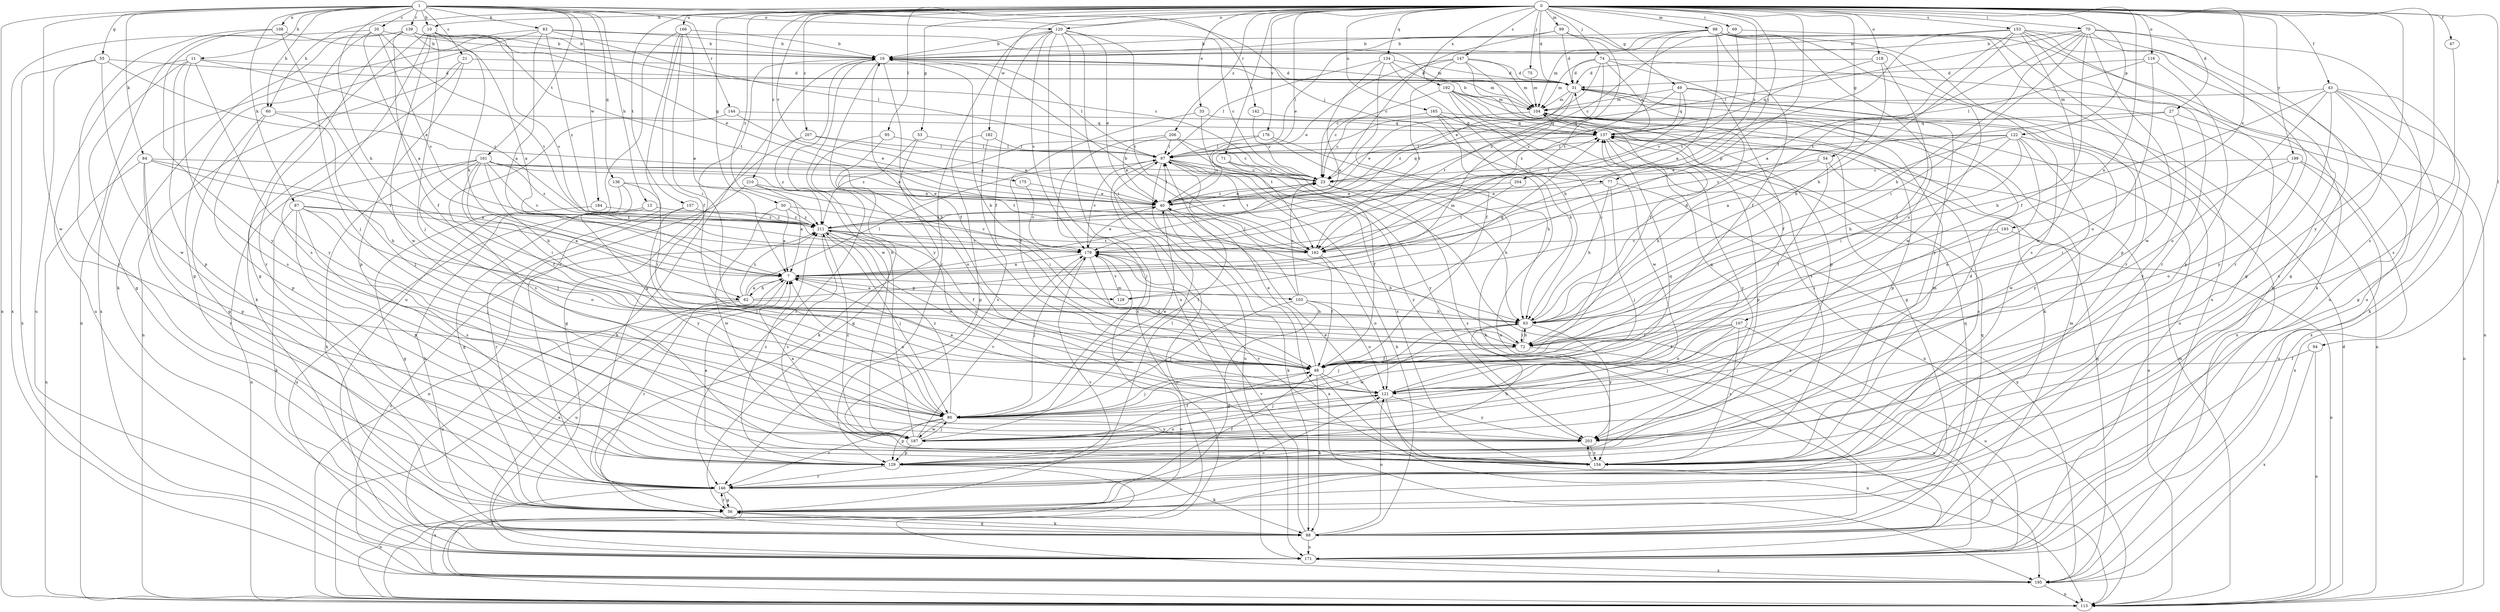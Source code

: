 strict digraph  {
0;
1;
7;
10;
11;
13;
16;
20;
21;
23;
27;
31;
33;
40;
43;
47;
48;
49;
50;
53;
54;
55;
56;
60;
62;
63;
69;
70;
71;
72;
74;
75;
77;
80;
83;
84;
87;
88;
94;
95;
97;
98;
99;
103;
104;
107;
108;
113;
116;
118;
120;
121;
122;
128;
129;
134;
136;
137;
139;
142;
144;
146;
147;
153;
154;
157;
161;
162;
165;
166;
171;
175;
176;
179;
182;
184;
187;
192;
193;
195;
199;
203;
204;
206;
207;
210;
211;
0 -> 10  [label=b];
0 -> 27  [label=d];
0 -> 31  [label=d];
0 -> 33  [label=e];
0 -> 40  [label=e];
0 -> 43  [label=f];
0 -> 47  [label=f];
0 -> 49  [label=g];
0 -> 50  [label=g];
0 -> 53  [label=g];
0 -> 54  [label=g];
0 -> 60  [label=h];
0 -> 69  [label=i];
0 -> 70  [label=i];
0 -> 71  [label=i];
0 -> 74  [label=j];
0 -> 75  [label=j];
0 -> 77  [label=j];
0 -> 94  [label=l];
0 -> 95  [label=l];
0 -> 98  [label=m];
0 -> 99  [label=m];
0 -> 107  [label=n];
0 -> 116  [label=o];
0 -> 118  [label=o];
0 -> 120  [label=o];
0 -> 122  [label=p];
0 -> 128  [label=p];
0 -> 134  [label=q];
0 -> 147  [label=s];
0 -> 153  [label=s];
0 -> 154  [label=s];
0 -> 157  [label=t];
0 -> 165  [label=u];
0 -> 166  [label=u];
0 -> 175  [label=v];
0 -> 176  [label=v];
0 -> 182  [label=w];
0 -> 192  [label=x];
0 -> 193  [label=x];
0 -> 199  [label=y];
0 -> 203  [label=y];
0 -> 204  [label=z];
0 -> 206  [label=z];
0 -> 207  [label=z];
0 -> 210  [label=z];
0 -> 211  [label=z];
1 -> 10  [label=b];
1 -> 11  [label=b];
1 -> 13  [label=b];
1 -> 20  [label=c];
1 -> 21  [label=c];
1 -> 55  [label=g];
1 -> 60  [label=h];
1 -> 62  [label=h];
1 -> 77  [label=j];
1 -> 83  [label=k];
1 -> 84  [label=k];
1 -> 87  [label=k];
1 -> 108  [label=n];
1 -> 113  [label=n];
1 -> 120  [label=o];
1 -> 136  [label=q];
1 -> 139  [label=r];
1 -> 142  [label=r];
1 -> 144  [label=r];
1 -> 161  [label=t];
1 -> 184  [label=w];
1 -> 187  [label=w];
7 -> 62  [label=h];
7 -> 103  [label=m];
7 -> 128  [label=p];
7 -> 171  [label=u];
10 -> 16  [label=b];
10 -> 56  [label=g];
10 -> 62  [label=h];
10 -> 80  [label=j];
10 -> 154  [label=s];
10 -> 179  [label=v];
10 -> 187  [label=w];
11 -> 31  [label=d];
11 -> 56  [label=g];
11 -> 129  [label=p];
11 -> 154  [label=s];
11 -> 171  [label=u];
11 -> 203  [label=y];
11 -> 211  [label=z];
13 -> 171  [label=u];
13 -> 203  [label=y];
13 -> 211  [label=z];
16 -> 31  [label=d];
16 -> 48  [label=f];
16 -> 56  [label=g];
16 -> 97  [label=l];
16 -> 187  [label=w];
16 -> 203  [label=y];
20 -> 7  [label=a];
20 -> 16  [label=b];
20 -> 80  [label=j];
20 -> 162  [label=t];
20 -> 179  [label=v];
20 -> 195  [label=x];
21 -> 31  [label=d];
21 -> 88  [label=k];
21 -> 113  [label=n];
21 -> 129  [label=p];
23 -> 40  [label=e];
23 -> 63  [label=h];
23 -> 137  [label=q];
23 -> 154  [label=s];
27 -> 113  [label=n];
27 -> 137  [label=q];
27 -> 179  [label=v];
27 -> 203  [label=y];
31 -> 104  [label=m];
31 -> 162  [label=t];
31 -> 171  [label=u];
31 -> 195  [label=x];
31 -> 211  [label=z];
33 -> 48  [label=f];
33 -> 137  [label=q];
33 -> 162  [label=t];
40 -> 23  [label=c];
40 -> 88  [label=k];
40 -> 97  [label=l];
40 -> 195  [label=x];
40 -> 211  [label=z];
43 -> 56  [label=g];
43 -> 63  [label=h];
43 -> 88  [label=k];
43 -> 104  [label=m];
43 -> 121  [label=o];
43 -> 154  [label=s];
43 -> 195  [label=x];
43 -> 203  [label=y];
47 -> 154  [label=s];
48 -> 16  [label=b];
48 -> 40  [label=e];
48 -> 80  [label=j];
48 -> 88  [label=k];
48 -> 113  [label=n];
48 -> 121  [label=o];
49 -> 48  [label=f];
49 -> 104  [label=m];
49 -> 113  [label=n];
49 -> 137  [label=q];
49 -> 162  [label=t];
49 -> 211  [label=z];
50 -> 7  [label=a];
50 -> 179  [label=v];
50 -> 187  [label=w];
50 -> 211  [label=z];
53 -> 56  [label=g];
53 -> 88  [label=k];
53 -> 97  [label=l];
54 -> 23  [label=c];
54 -> 48  [label=f];
54 -> 63  [label=h];
54 -> 154  [label=s];
55 -> 31  [label=d];
55 -> 40  [label=e];
55 -> 171  [label=u];
55 -> 187  [label=w];
55 -> 195  [label=x];
56 -> 88  [label=k];
56 -> 121  [label=o];
56 -> 137  [label=q];
56 -> 146  [label=r];
56 -> 179  [label=v];
60 -> 56  [label=g];
60 -> 80  [label=j];
60 -> 129  [label=p];
60 -> 137  [label=q];
62 -> 7  [label=a];
62 -> 63  [label=h];
62 -> 97  [label=l];
62 -> 104  [label=m];
62 -> 146  [label=r];
62 -> 171  [label=u];
62 -> 211  [label=z];
63 -> 31  [label=d];
63 -> 72  [label=i];
63 -> 80  [label=j];
63 -> 187  [label=w];
63 -> 203  [label=y];
69 -> 16  [label=b];
69 -> 23  [label=c];
69 -> 88  [label=k];
69 -> 179  [label=v];
70 -> 16  [label=b];
70 -> 48  [label=f];
70 -> 56  [label=g];
70 -> 63  [label=h];
70 -> 72  [label=i];
70 -> 97  [label=l];
70 -> 146  [label=r];
70 -> 162  [label=t];
70 -> 171  [label=u];
70 -> 187  [label=w];
71 -> 23  [label=c];
71 -> 48  [label=f];
71 -> 195  [label=x];
72 -> 16  [label=b];
72 -> 48  [label=f];
72 -> 63  [label=h];
72 -> 171  [label=u];
74 -> 31  [label=d];
74 -> 40  [label=e];
74 -> 104  [label=m];
74 -> 113  [label=n];
74 -> 137  [label=q];
74 -> 203  [label=y];
74 -> 211  [label=z];
75 -> 104  [label=m];
77 -> 40  [label=e];
77 -> 63  [label=h];
77 -> 80  [label=j];
77 -> 195  [label=x];
80 -> 7  [label=a];
80 -> 40  [label=e];
80 -> 129  [label=p];
80 -> 137  [label=q];
80 -> 146  [label=r];
80 -> 187  [label=w];
80 -> 203  [label=y];
80 -> 211  [label=z];
83 -> 7  [label=a];
83 -> 16  [label=b];
83 -> 56  [label=g];
83 -> 97  [label=l];
83 -> 104  [label=m];
83 -> 195  [label=x];
83 -> 211  [label=z];
84 -> 7  [label=a];
84 -> 23  [label=c];
84 -> 63  [label=h];
84 -> 113  [label=n];
84 -> 129  [label=p];
84 -> 146  [label=r];
87 -> 7  [label=a];
87 -> 80  [label=j];
87 -> 88  [label=k];
87 -> 121  [label=o];
87 -> 129  [label=p];
87 -> 154  [label=s];
87 -> 211  [label=z];
88 -> 56  [label=g];
88 -> 104  [label=m];
88 -> 121  [label=o];
88 -> 137  [label=q];
88 -> 171  [label=u];
88 -> 179  [label=v];
94 -> 48  [label=f];
94 -> 113  [label=n];
94 -> 195  [label=x];
95 -> 97  [label=l];
95 -> 121  [label=o];
95 -> 146  [label=r];
97 -> 23  [label=c];
97 -> 88  [label=k];
97 -> 113  [label=n];
97 -> 154  [label=s];
97 -> 162  [label=t];
97 -> 171  [label=u];
97 -> 179  [label=v];
97 -> 203  [label=y];
98 -> 7  [label=a];
98 -> 16  [label=b];
98 -> 48  [label=f];
98 -> 97  [label=l];
98 -> 104  [label=m];
98 -> 121  [label=o];
98 -> 146  [label=r];
98 -> 154  [label=s];
98 -> 162  [label=t];
98 -> 171  [label=u];
98 -> 187  [label=w];
99 -> 16  [label=b];
99 -> 23  [label=c];
99 -> 31  [label=d];
99 -> 129  [label=p];
99 -> 179  [label=v];
103 -> 23  [label=c];
103 -> 56  [label=g];
103 -> 63  [label=h];
103 -> 80  [label=j];
103 -> 97  [label=l];
103 -> 121  [label=o];
104 -> 16  [label=b];
104 -> 40  [label=e];
104 -> 129  [label=p];
104 -> 137  [label=q];
107 -> 48  [label=f];
107 -> 72  [label=i];
107 -> 80  [label=j];
107 -> 121  [label=o];
107 -> 154  [label=s];
107 -> 171  [label=u];
108 -> 16  [label=b];
108 -> 48  [label=f];
108 -> 146  [label=r];
108 -> 203  [label=y];
113 -> 16  [label=b];
113 -> 31  [label=d];
113 -> 104  [label=m];
113 -> 179  [label=v];
116 -> 31  [label=d];
116 -> 97  [label=l];
116 -> 121  [label=o];
116 -> 129  [label=p];
118 -> 31  [label=d];
118 -> 48  [label=f];
118 -> 63  [label=h];
118 -> 137  [label=q];
120 -> 16  [label=b];
120 -> 23  [label=c];
120 -> 40  [label=e];
120 -> 48  [label=f];
120 -> 72  [label=i];
120 -> 146  [label=r];
120 -> 162  [label=t];
120 -> 171  [label=u];
120 -> 179  [label=v];
120 -> 195  [label=x];
121 -> 7  [label=a];
121 -> 80  [label=j];
121 -> 113  [label=n];
121 -> 137  [label=q];
121 -> 203  [label=y];
121 -> 211  [label=z];
122 -> 7  [label=a];
122 -> 40  [label=e];
122 -> 63  [label=h];
122 -> 72  [label=i];
122 -> 97  [label=l];
122 -> 121  [label=o];
122 -> 187  [label=w];
122 -> 203  [label=y];
128 -> 7  [label=a];
128 -> 137  [label=q];
128 -> 179  [label=v];
129 -> 7  [label=a];
129 -> 63  [label=h];
129 -> 88  [label=k];
129 -> 121  [label=o];
129 -> 146  [label=r];
129 -> 195  [label=x];
129 -> 211  [label=z];
134 -> 7  [label=a];
134 -> 31  [label=d];
134 -> 48  [label=f];
134 -> 63  [label=h];
134 -> 97  [label=l];
134 -> 104  [label=m];
136 -> 40  [label=e];
136 -> 56  [label=g];
136 -> 72  [label=i];
136 -> 88  [label=k];
137 -> 97  [label=l];
137 -> 113  [label=n];
137 -> 129  [label=p];
137 -> 203  [label=y];
139 -> 7  [label=a];
139 -> 16  [label=b];
139 -> 23  [label=c];
139 -> 40  [label=e];
139 -> 48  [label=f];
139 -> 88  [label=k];
139 -> 113  [label=n];
139 -> 146  [label=r];
139 -> 162  [label=t];
142 -> 23  [label=c];
142 -> 137  [label=q];
144 -> 40  [label=e];
144 -> 137  [label=q];
144 -> 154  [label=s];
146 -> 48  [label=f];
146 -> 56  [label=g];
146 -> 97  [label=l];
146 -> 113  [label=n];
146 -> 195  [label=x];
147 -> 23  [label=c];
147 -> 31  [label=d];
147 -> 40  [label=e];
147 -> 48  [label=f];
147 -> 104  [label=m];
147 -> 129  [label=p];
147 -> 162  [label=t];
153 -> 7  [label=a];
153 -> 16  [label=b];
153 -> 56  [label=g];
153 -> 63  [label=h];
153 -> 88  [label=k];
153 -> 146  [label=r];
153 -> 162  [label=t];
153 -> 171  [label=u];
153 -> 187  [label=w];
154 -> 31  [label=d];
154 -> 40  [label=e];
154 -> 104  [label=m];
154 -> 179  [label=v];
154 -> 203  [label=y];
157 -> 80  [label=j];
157 -> 146  [label=r];
157 -> 211  [label=z];
161 -> 23  [label=c];
161 -> 40  [label=e];
161 -> 48  [label=f];
161 -> 63  [label=h];
161 -> 72  [label=i];
161 -> 80  [label=j];
161 -> 88  [label=k];
161 -> 113  [label=n];
161 -> 162  [label=t];
161 -> 179  [label=v];
161 -> 211  [label=z];
162 -> 16  [label=b];
162 -> 48  [label=f];
162 -> 121  [label=o];
165 -> 23  [label=c];
165 -> 63  [label=h];
165 -> 113  [label=n];
165 -> 137  [label=q];
165 -> 171  [label=u];
166 -> 7  [label=a];
166 -> 16  [label=b];
166 -> 48  [label=f];
166 -> 72  [label=i];
166 -> 146  [label=r];
166 -> 171  [label=u];
171 -> 7  [label=a];
171 -> 195  [label=x];
175 -> 40  [label=e];
175 -> 179  [label=v];
176 -> 63  [label=h];
176 -> 88  [label=k];
176 -> 97  [label=l];
176 -> 211  [label=z];
179 -> 7  [label=a];
179 -> 40  [label=e];
179 -> 48  [label=f];
179 -> 63  [label=h];
179 -> 80  [label=j];
182 -> 97  [label=l];
182 -> 129  [label=p];
182 -> 154  [label=s];
184 -> 56  [label=g];
184 -> 211  [label=z];
187 -> 7  [label=a];
187 -> 16  [label=b];
187 -> 48  [label=f];
187 -> 80  [label=j];
187 -> 97  [label=l];
187 -> 129  [label=p];
187 -> 179  [label=v];
187 -> 211  [label=z];
192 -> 23  [label=c];
192 -> 56  [label=g];
192 -> 72  [label=i];
192 -> 88  [label=k];
192 -> 104  [label=m];
192 -> 154  [label=s];
192 -> 187  [label=w];
193 -> 72  [label=i];
193 -> 113  [label=n];
193 -> 179  [label=v];
195 -> 113  [label=n];
195 -> 137  [label=q];
195 -> 211  [label=z];
199 -> 23  [label=c];
199 -> 72  [label=i];
199 -> 121  [label=o];
199 -> 171  [label=u];
199 -> 195  [label=x];
203 -> 154  [label=s];
204 -> 40  [label=e];
204 -> 162  [label=t];
206 -> 23  [label=c];
206 -> 40  [label=e];
206 -> 80  [label=j];
206 -> 97  [label=l];
206 -> 203  [label=y];
207 -> 40  [label=e];
207 -> 56  [label=g];
207 -> 97  [label=l];
207 -> 211  [label=z];
210 -> 7  [label=a];
210 -> 40  [label=e];
210 -> 72  [label=i];
210 -> 113  [label=n];
211 -> 23  [label=c];
211 -> 48  [label=f];
211 -> 80  [label=j];
211 -> 121  [label=o];
211 -> 154  [label=s];
211 -> 162  [label=t];
211 -> 179  [label=v];
}
